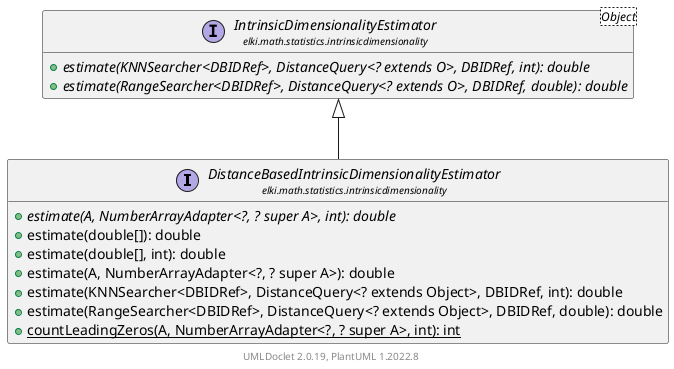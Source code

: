 @startuml
    remove .*\.(Instance|Par|Parameterizer|Factory)$
    set namespaceSeparator none
    hide empty fields
    hide empty methods

    interface "<size:14>DistanceBasedIntrinsicDimensionalityEstimator\n<size:10>elki.math.statistics.intrinsicdimensionality" as elki.math.statistics.intrinsicdimensionality.DistanceBasedIntrinsicDimensionalityEstimator [[DistanceBasedIntrinsicDimensionalityEstimator.html]] {
        {abstract} +estimate(A, NumberArrayAdapter<?, ? super A>, int): double
        +estimate(double[]): double
        +estimate(double[], int): double
        +estimate(A, NumberArrayAdapter<?, ? super A>): double
        +estimate(KNNSearcher<DBIDRef>, DistanceQuery<? extends Object>, DBIDRef, int): double
        +estimate(RangeSearcher<DBIDRef>, DistanceQuery<? extends Object>, DBIDRef, double): double
        {static} +countLeadingZeros(A, NumberArrayAdapter<?, ? super A>, int): int
    }

    interface "<size:14>IntrinsicDimensionalityEstimator\n<size:10>elki.math.statistics.intrinsicdimensionality" as elki.math.statistics.intrinsicdimensionality.IntrinsicDimensionalityEstimator<Object> [[IntrinsicDimensionalityEstimator.html]] {
        {abstract} +estimate(KNNSearcher<DBIDRef>, DistanceQuery<? extends O>, DBIDRef, int): double
        {abstract} +estimate(RangeSearcher<DBIDRef>, DistanceQuery<? extends O>, DBIDRef, double): double
    }

    elki.math.statistics.intrinsicdimensionality.IntrinsicDimensionalityEstimator <|-- elki.math.statistics.intrinsicdimensionality.DistanceBasedIntrinsicDimensionalityEstimator

    center footer UMLDoclet 2.0.19, PlantUML 1.2022.8
@enduml
